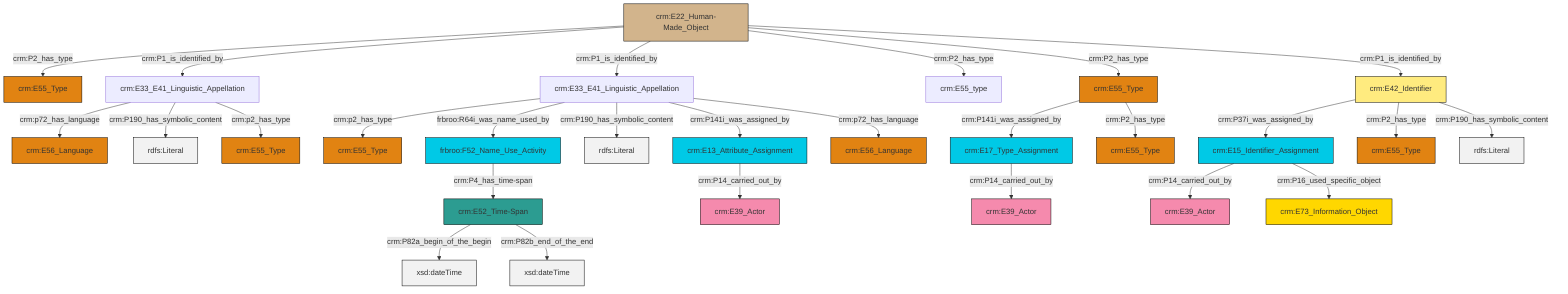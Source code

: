 graph TD
classDef Literal fill:#f2f2f2,stroke:#000000;
classDef CRM_Entity fill:#FFFFFF,stroke:#000000;
classDef Temporal_Entity fill:#00C9E6, stroke:#000000;
classDef Type fill:#E18312, stroke:#000000;
classDef Time-Span fill:#2C9C91, stroke:#000000;
classDef Appellation fill:#FFEB7F, stroke:#000000;
classDef Place fill:#008836, stroke:#000000;
classDef Persistent_Item fill:#B266B2, stroke:#000000;
classDef Conceptual_Object fill:#FFD700, stroke:#000000;
classDef Physical_Thing fill:#D2B48C, stroke:#000000;
classDef Actor fill:#f58aad, stroke:#000000;
classDef PC_Classes fill:#4ce600, stroke:#000000;
classDef Multi fill:#cccccc,stroke:#000000;

0["crm:E33_E41_Linguistic_Appellation"]:::Default -->|crm:p72_has_language| 1["crm:E56_Language"]:::Type
2["crm:E33_E41_Linguistic_Appellation"]:::Default -->|crm:p2_has_type| 3["crm:E55_Type"]:::Type
4["frbroo:F52_Name_Use_Activity"]:::Temporal_Entity -->|crm:P4_has_time-span| 5["crm:E52_Time-Span"]:::Time-Span
2["crm:E33_E41_Linguistic_Appellation"]:::Default -->|frbroo:R64i_was_name_used_by| 4["frbroo:F52_Name_Use_Activity"]:::Temporal_Entity
8["crm:E22_Human-Made_Object"]:::Physical_Thing -->|crm:P2_has_type| 9["crm:E55_Type"]:::Type
15["crm:E42_Identifier"]:::Appellation -->|crm:P37i_was_assigned_by| 16["crm:E15_Identifier_Assignment"]:::Temporal_Entity
17["crm:E13_Attribute_Assignment"]:::Temporal_Entity -->|crm:P14_carried_out_by| 10["crm:E39_Actor"]:::Actor
8["crm:E22_Human-Made_Object"]:::Physical_Thing -->|crm:P1_is_identified_by| 0["crm:E33_E41_Linguistic_Appellation"]:::Default
15["crm:E42_Identifier"]:::Appellation -->|crm:P2_has_type| 18["crm:E55_Type"]:::Type
23["crm:E55_Type"]:::Type -->|crm:P141i_was_assigned_by| 24["crm:E17_Type_Assignment"]:::Temporal_Entity
24["crm:E17_Type_Assignment"]:::Temporal_Entity -->|crm:P14_carried_out_by| 25["crm:E39_Actor"]:::Actor
15["crm:E42_Identifier"]:::Appellation -->|crm:P190_has_symbolic_content| 28[rdfs:Literal]:::Literal
5["crm:E52_Time-Span"]:::Time-Span -->|crm:P82a_begin_of_the_begin| 31[xsd:dateTime]:::Literal
0["crm:E33_E41_Linguistic_Appellation"]:::Default -->|crm:P190_has_symbolic_content| 34[rdfs:Literal]:::Literal
8["crm:E22_Human-Made_Object"]:::Physical_Thing -->|crm:P1_is_identified_by| 2["crm:E33_E41_Linguistic_Appellation"]:::Default
2["crm:E33_E41_Linguistic_Appellation"]:::Default -->|crm:P190_has_symbolic_content| 36[rdfs:Literal]:::Literal
2["crm:E33_E41_Linguistic_Appellation"]:::Default -->|crm:P141i_was_assigned_by| 17["crm:E13_Attribute_Assignment"]:::Temporal_Entity
0["crm:E33_E41_Linguistic_Appellation"]:::Default -->|crm:p2_has_type| 6["crm:E55_Type"]:::Type
8["crm:E22_Human-Made_Object"]:::Physical_Thing -->|crm:P2_has_type| 32["crm:E55_type"]:::Default
8["crm:E22_Human-Made_Object"]:::Physical_Thing -->|crm:P2_has_type| 23["crm:E55_Type"]:::Type
16["crm:E15_Identifier_Assignment"]:::Temporal_Entity -->|crm:P14_carried_out_by| 19["crm:E39_Actor"]:::Actor
8["crm:E22_Human-Made_Object"]:::Physical_Thing -->|crm:P1_is_identified_by| 15["crm:E42_Identifier"]:::Appellation
16["crm:E15_Identifier_Assignment"]:::Temporal_Entity -->|crm:P16_used_specific_object| 21["crm:E73_Information_Object"]:::Conceptual_Object
5["crm:E52_Time-Span"]:::Time-Span -->|crm:P82b_end_of_the_end| 50[xsd:dateTime]:::Literal
23["crm:E55_Type"]:::Type -->|crm:P2_has_type| 13["crm:E55_Type"]:::Type
2["crm:E33_E41_Linguistic_Appellation"]:::Default -->|crm:p72_has_language| 39["crm:E56_Language"]:::Type